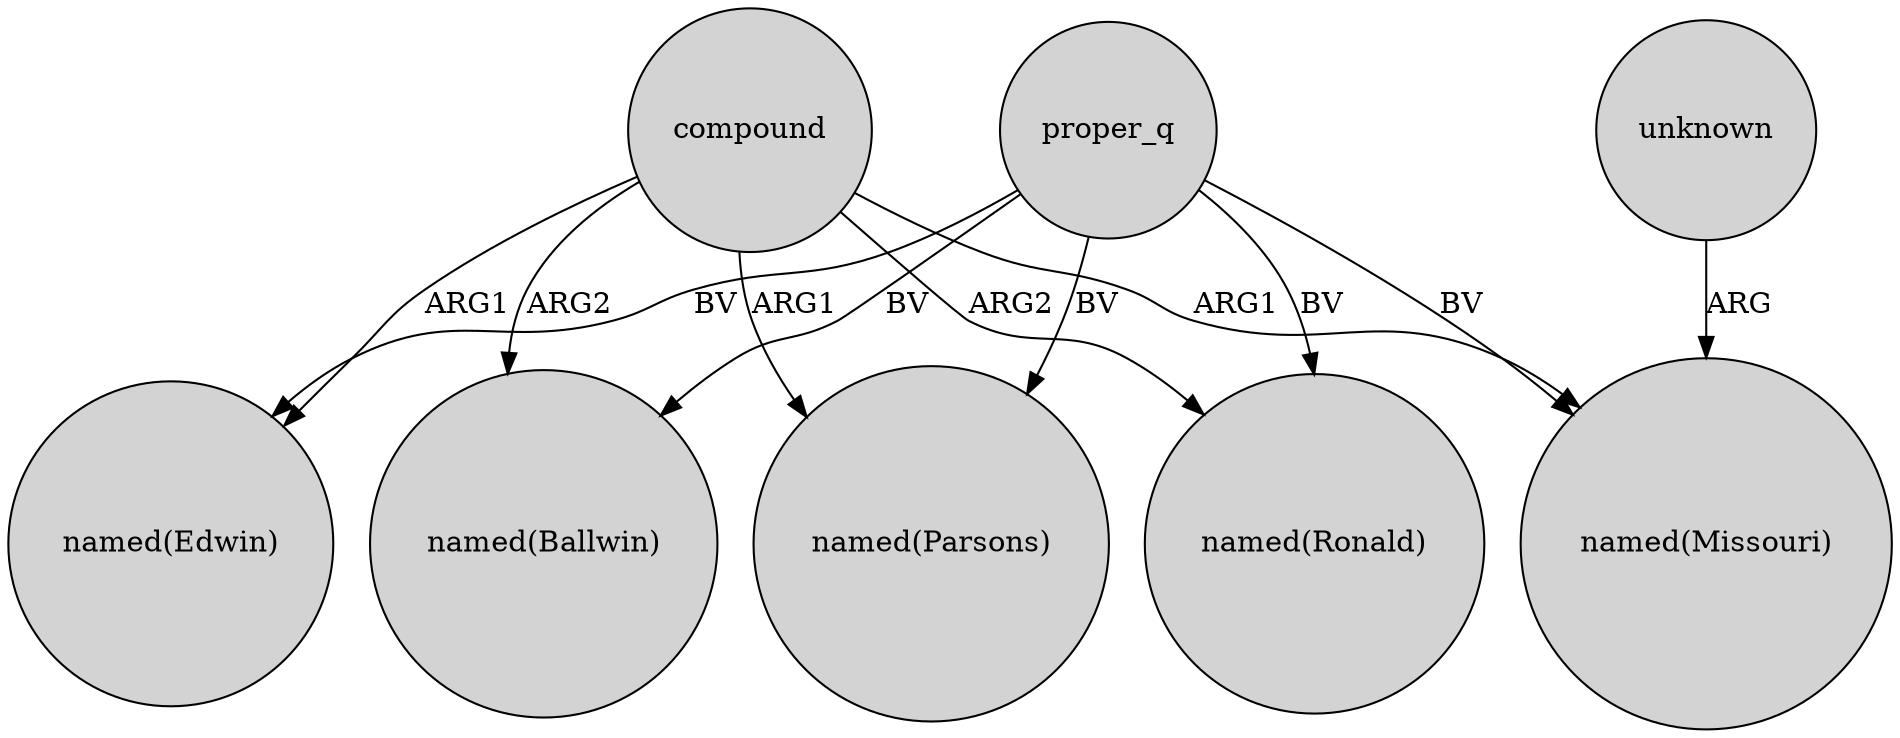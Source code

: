 digraph {
	node [shape=circle style=filled]
	compound -> "named(Ballwin)" [label=ARG2]
	compound -> "named(Parsons)" [label=ARG1]
	proper_q -> "named(Parsons)" [label=BV]
	proper_q -> "named(Ballwin)" [label=BV]
	unknown -> "named(Missouri)" [label=ARG]
	compound -> "named(Missouri)" [label=ARG1]
	proper_q -> "named(Edwin)" [label=BV]
	compound -> "named(Ronald)" [label=ARG2]
	compound -> "named(Edwin)" [label=ARG1]
	proper_q -> "named(Missouri)" [label=BV]
	proper_q -> "named(Ronald)" [label=BV]
}

